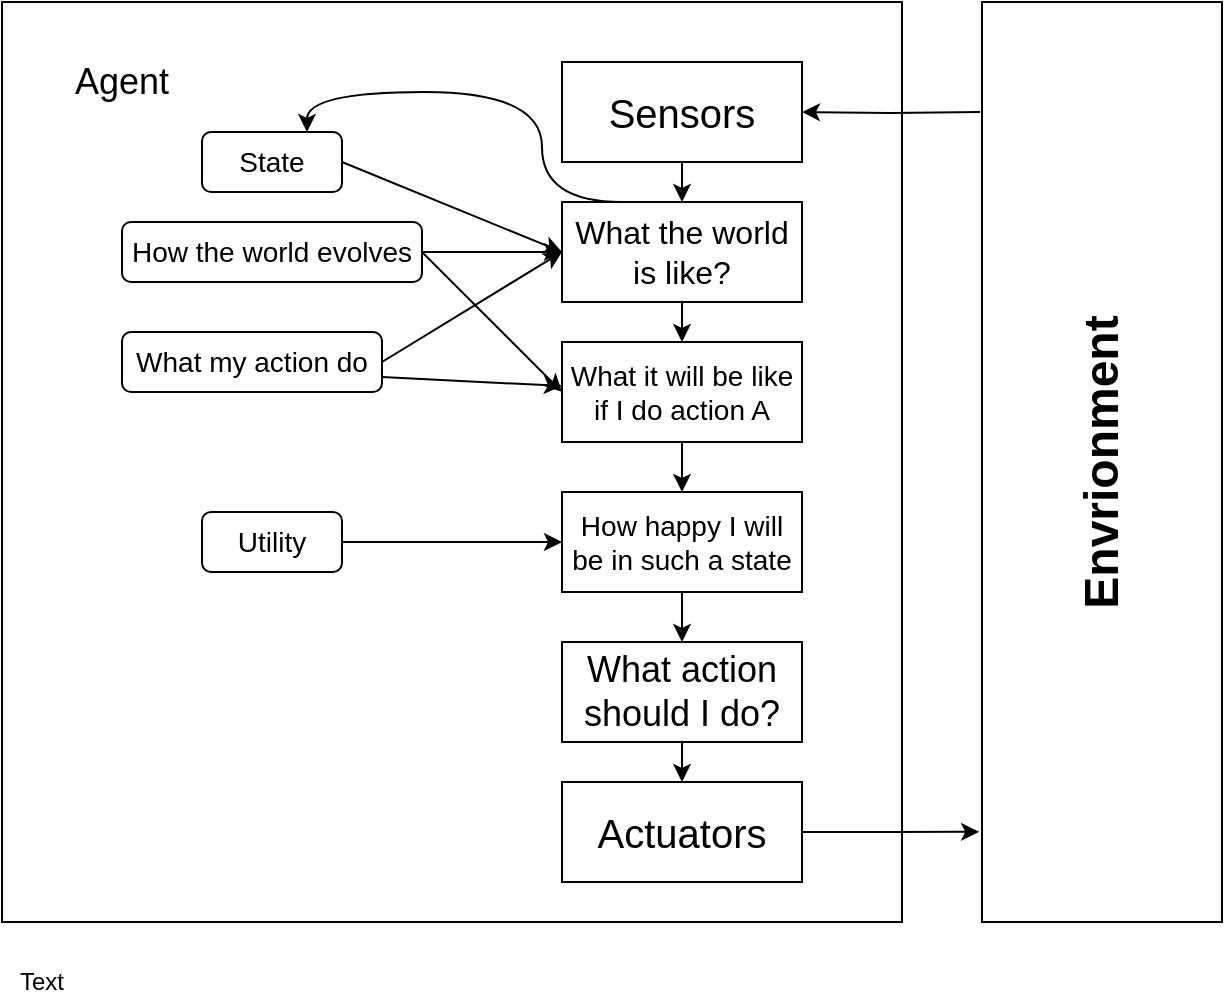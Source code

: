 <mxfile version="12.2.4"><diagram id="kpYOXbHHhtc596Q7kB5S"><mxGraphModel dx="1306" dy="607" grid="1" gridSize="10" guides="1" tooltips="1" connect="1" arrows="1" fold="1" page="1" pageScale="1" pageWidth="827" pageHeight="1169" math="0" shadow="0"><root><mxCell id="0"/><mxCell id="1" parent="0"/><mxCell id="3" value="" style="rounded=0;whiteSpace=wrap;html=1;" vertex="1" parent="1"><mxGeometry x="100" y="80" width="450" height="460" as="geometry"/></mxCell><mxCell id="5" style="edgeStyle=orthogonalEdgeStyle;rounded=0;orthogonalLoop=1;jettySize=auto;html=1;" edge="1" parent="1" target="4"><mxGeometry relative="1" as="geometry"><mxPoint x="589" y="135" as="sourcePoint"/></mxGeometry></mxCell><mxCell id="2" value="&lt;h1&gt;Envrionment&lt;/h1&gt;" style="rounded=0;whiteSpace=wrap;html=1;labelPosition=center;verticalLabelPosition=middle;align=center;verticalAlign=middle;direction=west;flipV=1;flipH=1;labelBorderColor=none;horizontal=0;" vertex="1" parent="1"><mxGeometry x="590" y="80" width="120" height="460" as="geometry"/></mxCell><mxCell id="18" style="edgeStyle=orthogonalEdgeStyle;rounded=0;orthogonalLoop=1;jettySize=auto;html=1;exitX=0.5;exitY=1;exitDx=0;exitDy=0;entryX=0.5;entryY=0;entryDx=0;entryDy=0;fontSize=14;" edge="1" parent="1" source="4" target="12"><mxGeometry relative="1" as="geometry"/></mxCell><mxCell id="4" value="Sensors" style="rounded=0;whiteSpace=wrap;html=1;fontSize=20;" vertex="1" parent="1"><mxGeometry x="380" y="110" width="120" height="50" as="geometry"/></mxCell><mxCell id="17" style="edgeStyle=orthogonalEdgeStyle;rounded=0;orthogonalLoop=1;jettySize=auto;html=1;exitX=1;exitY=0.5;exitDx=0;exitDy=0;entryX=-0.012;entryY=0.902;entryDx=0;entryDy=0;entryPerimeter=0;fontSize=14;" edge="1" parent="1" source="6" target="2"><mxGeometry relative="1" as="geometry"/></mxCell><mxCell id="6" value="Actuators" style="rounded=0;whiteSpace=wrap;html=1;fontSize=20;" vertex="1" parent="1"><mxGeometry x="380" y="470" width="120" height="50" as="geometry"/></mxCell><mxCell id="8" value="Text" style="text;html=1;strokeColor=none;fillColor=none;align=center;verticalAlign=middle;whiteSpace=wrap;rounded=0;" vertex="1" parent="1"><mxGeometry x="100" y="560" width="40" height="20" as="geometry"/></mxCell><mxCell id="9" value="Agent" style="text;html=1;strokeColor=none;fillColor=none;align=center;verticalAlign=middle;whiteSpace=wrap;rounded=0;fontSize=18;" vertex="1" parent="1"><mxGeometry x="140" y="110" width="40" height="20" as="geometry"/></mxCell><mxCell id="19" style="edgeStyle=orthogonalEdgeStyle;rounded=0;orthogonalLoop=1;jettySize=auto;html=1;exitX=0.5;exitY=1;exitDx=0;exitDy=0;entryX=0.5;entryY=0;entryDx=0;entryDy=0;fontSize=14;" edge="1" parent="1" source="12" target="14"><mxGeometry relative="1" as="geometry"/></mxCell><mxCell id="30" style="edgeStyle=orthogonalEdgeStyle;rounded=0;orthogonalLoop=1;jettySize=auto;html=1;exitX=0.25;exitY=0;exitDx=0;exitDy=0;entryX=0.75;entryY=0;entryDx=0;entryDy=0;fontSize=14;curved=1;" edge="1" parent="1" source="12" target="28"><mxGeometry relative="1" as="geometry"><Array as="points"><mxPoint x="370" y="180"/><mxPoint x="370" y="125"/><mxPoint x="253" y="125"/></Array></mxGeometry></mxCell><mxCell id="12" value="What the world is like?" style="rounded=0;whiteSpace=wrap;html=1;fontSize=16;" vertex="1" parent="1"><mxGeometry x="380" y="180" width="120" height="50" as="geometry"/></mxCell><mxCell id="22" style="edgeStyle=orthogonalEdgeStyle;rounded=0;orthogonalLoop=1;jettySize=auto;html=1;exitX=0.5;exitY=1;exitDx=0;exitDy=0;entryX=0.5;entryY=0;entryDx=0;entryDy=0;fontSize=14;" edge="1" parent="1" source="13" target="6"><mxGeometry relative="1" as="geometry"/></mxCell><mxCell id="13" value="What action should I do?" style="rounded=0;whiteSpace=wrap;html=1;fontSize=18;" vertex="1" parent="1"><mxGeometry x="380" y="400" width="120" height="50" as="geometry"/></mxCell><mxCell id="20" style="edgeStyle=orthogonalEdgeStyle;rounded=0;orthogonalLoop=1;jettySize=auto;html=1;exitX=0.5;exitY=1;exitDx=0;exitDy=0;fontSize=14;" edge="1" parent="1" source="14" target="16"><mxGeometry relative="1" as="geometry"/></mxCell><mxCell id="14" value="What it will be like if I do action A" style="rounded=0;whiteSpace=wrap;html=1;fontSize=14;" vertex="1" parent="1"><mxGeometry x="380" y="250" width="120" height="50" as="geometry"/></mxCell><mxCell id="23" style="edgeStyle=orthogonalEdgeStyle;rounded=0;orthogonalLoop=1;jettySize=auto;html=1;exitX=0.5;exitY=1;exitDx=0;exitDy=0;entryX=0.5;entryY=0;entryDx=0;entryDy=0;fontSize=14;" edge="1" parent="1" source="16" target="13"><mxGeometry relative="1" as="geometry"/></mxCell><mxCell id="16" value="How happy I will be in such a state" style="rounded=0;whiteSpace=wrap;html=1;fontSize=14;" vertex="1" parent="1"><mxGeometry x="380" y="325" width="120" height="50" as="geometry"/></mxCell><mxCell id="26" style="edgeStyle=orthogonalEdgeStyle;rounded=0;orthogonalLoop=1;jettySize=auto;html=1;exitX=1;exitY=0.5;exitDx=0;exitDy=0;fontSize=14;" edge="1" parent="1" source="24" target="16"><mxGeometry relative="1" as="geometry"/></mxCell><mxCell id="24" value="Utility" style="rounded=1;whiteSpace=wrap;html=1;fontSize=14;" vertex="1" parent="1"><mxGeometry x="200" y="335" width="70" height="30" as="geometry"/></mxCell><mxCell id="33" style="edgeStyle=orthogonalEdgeStyle;rounded=0;orthogonalLoop=1;jettySize=auto;html=1;exitX=1;exitY=0.5;exitDx=0;exitDy=0;entryX=0;entryY=0.5;entryDx=0;entryDy=0;fontSize=14;" edge="1" parent="1" source="27" target="12"><mxGeometry relative="1" as="geometry"/></mxCell><mxCell id="35" style="rounded=0;orthogonalLoop=1;jettySize=auto;html=1;exitX=1;exitY=0.5;exitDx=0;exitDy=0;entryX=0;entryY=0.5;entryDx=0;entryDy=0;fontSize=14;" edge="1" parent="1" source="27" target="14"><mxGeometry relative="1" as="geometry"/></mxCell><mxCell id="27" value="How the world evolves" style="rounded=1;whiteSpace=wrap;html=1;fontSize=14;" vertex="1" parent="1"><mxGeometry x="160" y="190" width="150" height="30" as="geometry"/></mxCell><mxCell id="32" style="rounded=0;orthogonalLoop=1;jettySize=auto;html=1;exitX=1;exitY=0.5;exitDx=0;exitDy=0;entryX=0;entryY=0.5;entryDx=0;entryDy=0;fontSize=14;" edge="1" parent="1" source="28" target="12"><mxGeometry relative="1" as="geometry"/></mxCell><mxCell id="28" value="State" style="rounded=1;whiteSpace=wrap;html=1;fontSize=14;" vertex="1" parent="1"><mxGeometry x="200" y="145" width="70" height="30" as="geometry"/></mxCell><mxCell id="36" style="edgeStyle=none;rounded=0;orthogonalLoop=1;jettySize=auto;html=1;exitX=1;exitY=0.5;exitDx=0;exitDy=0;entryX=0;entryY=0.5;entryDx=0;entryDy=0;fontSize=14;" edge="1" parent="1" source="29" target="12"><mxGeometry relative="1" as="geometry"/></mxCell><mxCell id="37" style="edgeStyle=none;rounded=0;orthogonalLoop=1;jettySize=auto;html=1;exitX=1;exitY=0.75;exitDx=0;exitDy=0;fontSize=14;" edge="1" parent="1" source="29" target="14"><mxGeometry relative="1" as="geometry"/></mxCell><mxCell id="29" value="What my action do" style="rounded=1;whiteSpace=wrap;html=1;fontSize=14;" vertex="1" parent="1"><mxGeometry x="160" y="245" width="130" height="30" as="geometry"/></mxCell></root></mxGraphModel></diagram></mxfile>